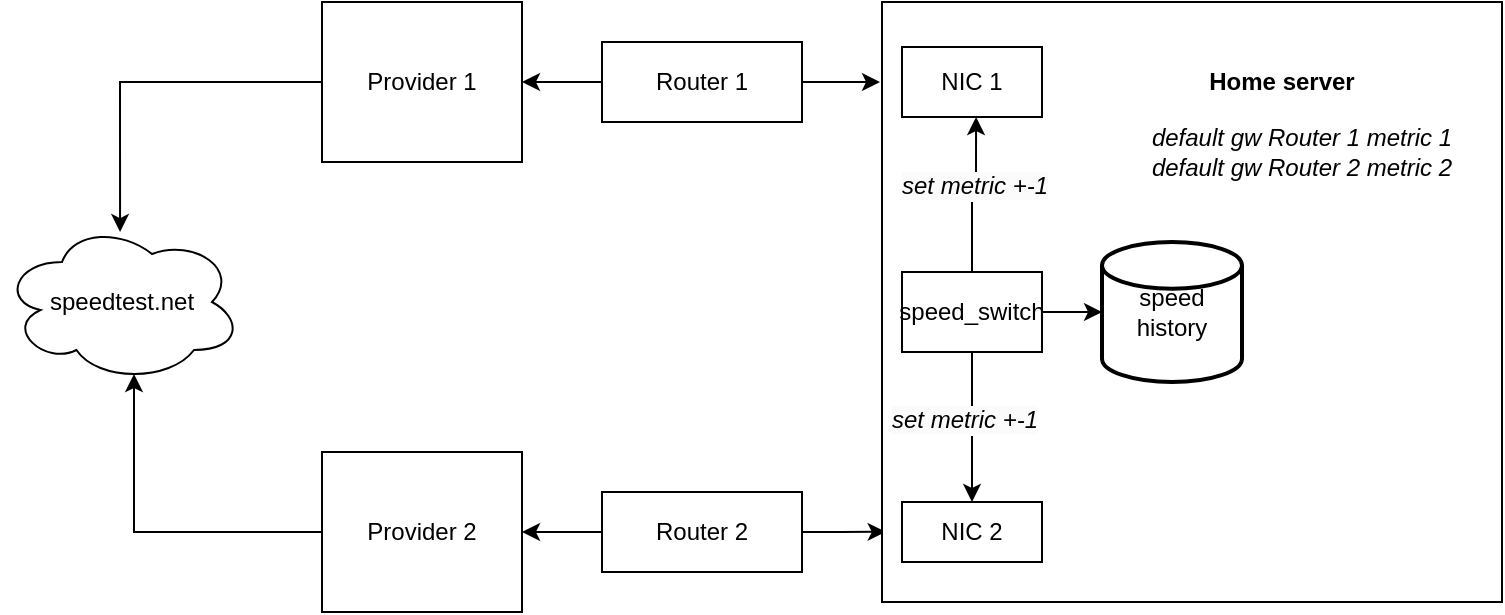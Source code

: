 <mxfile version="24.8.9">
  <diagram name="Страница — 1" id="7uPKy7QNDlu1PSwly8hl">
    <mxGraphModel dx="2261" dy="746" grid="1" gridSize="10" guides="1" tooltips="1" connect="1" arrows="1" fold="1" page="1" pageScale="1" pageWidth="827" pageHeight="1169" math="0" shadow="0">
      <root>
        <mxCell id="0" />
        <mxCell id="1" parent="0" />
        <mxCell id="mwH9mIfmXYlc04-R90El-76" value="" style="edgeStyle=orthogonalEdgeStyle;rounded=0;orthogonalLoop=1;jettySize=auto;html=1;entryX=0.006;entryY=0.883;entryDx=0;entryDy=0;entryPerimeter=0;" edge="1" parent="1" source="mwH9mIfmXYlc04-R90El-9" target="mwH9mIfmXYlc04-R90El-38">
          <mxGeometry relative="1" as="geometry" />
        </mxCell>
        <mxCell id="mwH9mIfmXYlc04-R90El-9" value="Router 2" style="whiteSpace=wrap;html=1;align=center;" vertex="1" parent="1">
          <mxGeometry x="170" y="525" width="100" height="40" as="geometry" />
        </mxCell>
        <mxCell id="mwH9mIfmXYlc04-R90El-75" value="" style="edgeStyle=orthogonalEdgeStyle;rounded=0;orthogonalLoop=1;jettySize=auto;html=1;" edge="1" parent="1" source="mwH9mIfmXYlc04-R90El-10">
          <mxGeometry relative="1" as="geometry">
            <mxPoint x="309" y="320" as="targetPoint" />
          </mxGeometry>
        </mxCell>
        <mxCell id="mwH9mIfmXYlc04-R90El-10" value="Router 1" style="whiteSpace=wrap;html=1;align=center;" vertex="1" parent="1">
          <mxGeometry x="170" y="300" width="100" height="40" as="geometry" />
        </mxCell>
        <mxCell id="mwH9mIfmXYlc04-R90El-14" value="" style="edgeStyle=orthogonalEdgeStyle;rounded=0;orthogonalLoop=1;jettySize=auto;html=1;startArrow=classic;startFill=1;endArrow=none;endFill=0;" edge="1" parent="1" source="mwH9mIfmXYlc04-R90El-11" target="mwH9mIfmXYlc04-R90El-10">
          <mxGeometry relative="1" as="geometry" />
        </mxCell>
        <mxCell id="mwH9mIfmXYlc04-R90El-57" value="" style="edgeStyle=orthogonalEdgeStyle;rounded=0;orthogonalLoop=1;jettySize=auto;html=1;entryX=0.492;entryY=0.063;entryDx=0;entryDy=0;entryPerimeter=0;" edge="1" parent="1" source="mwH9mIfmXYlc04-R90El-11" target="mwH9mIfmXYlc04-R90El-69">
          <mxGeometry relative="1" as="geometry">
            <mxPoint y="420" as="targetPoint" />
          </mxGeometry>
        </mxCell>
        <mxCell id="mwH9mIfmXYlc04-R90El-11" value="Provider 1" style="whiteSpace=wrap;html=1;align=center;" vertex="1" parent="1">
          <mxGeometry x="30" y="280" width="100" height="80" as="geometry" />
        </mxCell>
        <mxCell id="mwH9mIfmXYlc04-R90El-18" value="" style="edgeStyle=orthogonalEdgeStyle;rounded=0;orthogonalLoop=1;jettySize=auto;html=1;startArrow=classic;startFill=1;endArrow=none;endFill=0;" edge="1" parent="1" source="mwH9mIfmXYlc04-R90El-13" target="mwH9mIfmXYlc04-R90El-9">
          <mxGeometry relative="1" as="geometry" />
        </mxCell>
        <mxCell id="mwH9mIfmXYlc04-R90El-58" value="" style="edgeStyle=orthogonalEdgeStyle;rounded=0;orthogonalLoop=1;jettySize=auto;html=1;entryX=0.55;entryY=0.95;entryDx=0;entryDy=0;entryPerimeter=0;exitX=0;exitY=0.5;exitDx=0;exitDy=0;" edge="1" parent="1" source="mwH9mIfmXYlc04-R90El-13" target="mwH9mIfmXYlc04-R90El-69">
          <mxGeometry relative="1" as="geometry">
            <mxPoint y="450" as="targetPoint" />
          </mxGeometry>
        </mxCell>
        <mxCell id="mwH9mIfmXYlc04-R90El-13" value="Provider 2" style="whiteSpace=wrap;html=1;align=center;" vertex="1" parent="1">
          <mxGeometry x="30" y="505" width="100" height="80" as="geometry" />
        </mxCell>
        <mxCell id="mwH9mIfmXYlc04-R90El-38" value="" style="whiteSpace=wrap;html=1;align=center;" vertex="1" parent="1">
          <mxGeometry x="310" y="280" width="310" height="300" as="geometry" />
        </mxCell>
        <mxCell id="mwH9mIfmXYlc04-R90El-39" value="speed history" style="strokeWidth=2;html=1;shape=mxgraph.flowchart.database;whiteSpace=wrap;" vertex="1" parent="1">
          <mxGeometry x="420" y="400" width="70" height="70" as="geometry" />
        </mxCell>
        <mxCell id="mwH9mIfmXYlc04-R90El-59" value="" style="edgeStyle=orthogonalEdgeStyle;rounded=0;orthogonalLoop=1;jettySize=auto;html=1;" edge="1" parent="1" source="mwH9mIfmXYlc04-R90El-40" target="mwH9mIfmXYlc04-R90El-39">
          <mxGeometry relative="1" as="geometry" />
        </mxCell>
        <mxCell id="mwH9mIfmXYlc04-R90El-63" value="" style="edgeStyle=orthogonalEdgeStyle;rounded=0;orthogonalLoop=1;jettySize=auto;html=1;entryX=0.529;entryY=1;entryDx=0;entryDy=0;entryPerimeter=0;" edge="1" parent="1" source="mwH9mIfmXYlc04-R90El-40" target="mwH9mIfmXYlc04-R90El-41">
          <mxGeometry relative="1" as="geometry" />
        </mxCell>
        <mxCell id="mwH9mIfmXYlc04-R90El-67" value="&lt;i style=&quot;font-size: 12px; text-wrap-mode: wrap; background-color: rgb(251, 251, 251);&quot;&gt;set metric +-1&lt;/i&gt;" style="edgeLabel;html=1;align=center;verticalAlign=middle;resizable=0;points=[];" vertex="1" connectable="0" parent="mwH9mIfmXYlc04-R90El-63">
          <mxGeometry x="0.126" y="1" relative="1" as="geometry">
            <mxPoint as="offset" />
          </mxGeometry>
        </mxCell>
        <mxCell id="mwH9mIfmXYlc04-R90El-65" value="" style="edgeStyle=orthogonalEdgeStyle;rounded=0;orthogonalLoop=1;jettySize=auto;html=1;" edge="1" parent="1" source="mwH9mIfmXYlc04-R90El-40" target="mwH9mIfmXYlc04-R90El-52">
          <mxGeometry relative="1" as="geometry" />
        </mxCell>
        <mxCell id="mwH9mIfmXYlc04-R90El-68" value="&lt;i style=&quot;font-size: 12px; text-wrap-mode: wrap; background-color: rgb(251, 251, 251);&quot;&gt;set metric +-1&lt;/i&gt;" style="edgeLabel;html=1;align=center;verticalAlign=middle;resizable=0;points=[];" vertex="1" connectable="0" parent="mwH9mIfmXYlc04-R90El-65">
          <mxGeometry x="-0.095" y="-4" relative="1" as="geometry">
            <mxPoint as="offset" />
          </mxGeometry>
        </mxCell>
        <mxCell id="mwH9mIfmXYlc04-R90El-40" value="speed_switch" style="whiteSpace=wrap;html=1;align=center;" vertex="1" parent="1">
          <mxGeometry x="320" y="415" width="70" height="40" as="geometry" />
        </mxCell>
        <mxCell id="mwH9mIfmXYlc04-R90El-41" value="NIC 1" style="whiteSpace=wrap;html=1;align=center;" vertex="1" parent="1">
          <mxGeometry x="320" y="302.5" width="70" height="35" as="geometry" />
        </mxCell>
        <mxCell id="mwH9mIfmXYlc04-R90El-51" value="&lt;div&gt;&lt;i&gt;&lt;br&gt;&lt;/i&gt;&lt;/div&gt;&lt;div&gt;&lt;i&gt;default gw Router 1 metric 1&lt;/i&gt;&lt;i&gt;&lt;/i&gt;&lt;/div&gt;&lt;div&gt;&lt;i&gt;default gw Router 2 metric 2&lt;/i&gt;&lt;/div&gt;&lt;div&gt;&lt;i&gt;&lt;br&gt;&lt;/i&gt;&lt;/div&gt;" style="text;html=1;align=center;verticalAlign=middle;whiteSpace=wrap;rounded=0;" vertex="1" parent="1">
          <mxGeometry x="430" y="340" width="180" height="30" as="geometry" />
        </mxCell>
        <mxCell id="mwH9mIfmXYlc04-R90El-52" value="NIC 2" style="whiteSpace=wrap;html=1;align=center;" vertex="1" parent="1">
          <mxGeometry x="320" y="530" width="70" height="30" as="geometry" />
        </mxCell>
        <mxCell id="mwH9mIfmXYlc04-R90El-69" value="speedtest.net" style="ellipse;shape=cloud;whiteSpace=wrap;html=1;" vertex="1" parent="1">
          <mxGeometry x="-130" y="390" width="120" height="80" as="geometry" />
        </mxCell>
        <mxCell id="mwH9mIfmXYlc04-R90El-70" value="&lt;b&gt;Home server&lt;/b&gt;" style="text;html=1;align=center;verticalAlign=middle;whiteSpace=wrap;rounded=0;" vertex="1" parent="1">
          <mxGeometry x="420" y="305" width="180" height="30" as="geometry" />
        </mxCell>
      </root>
    </mxGraphModel>
  </diagram>
</mxfile>
